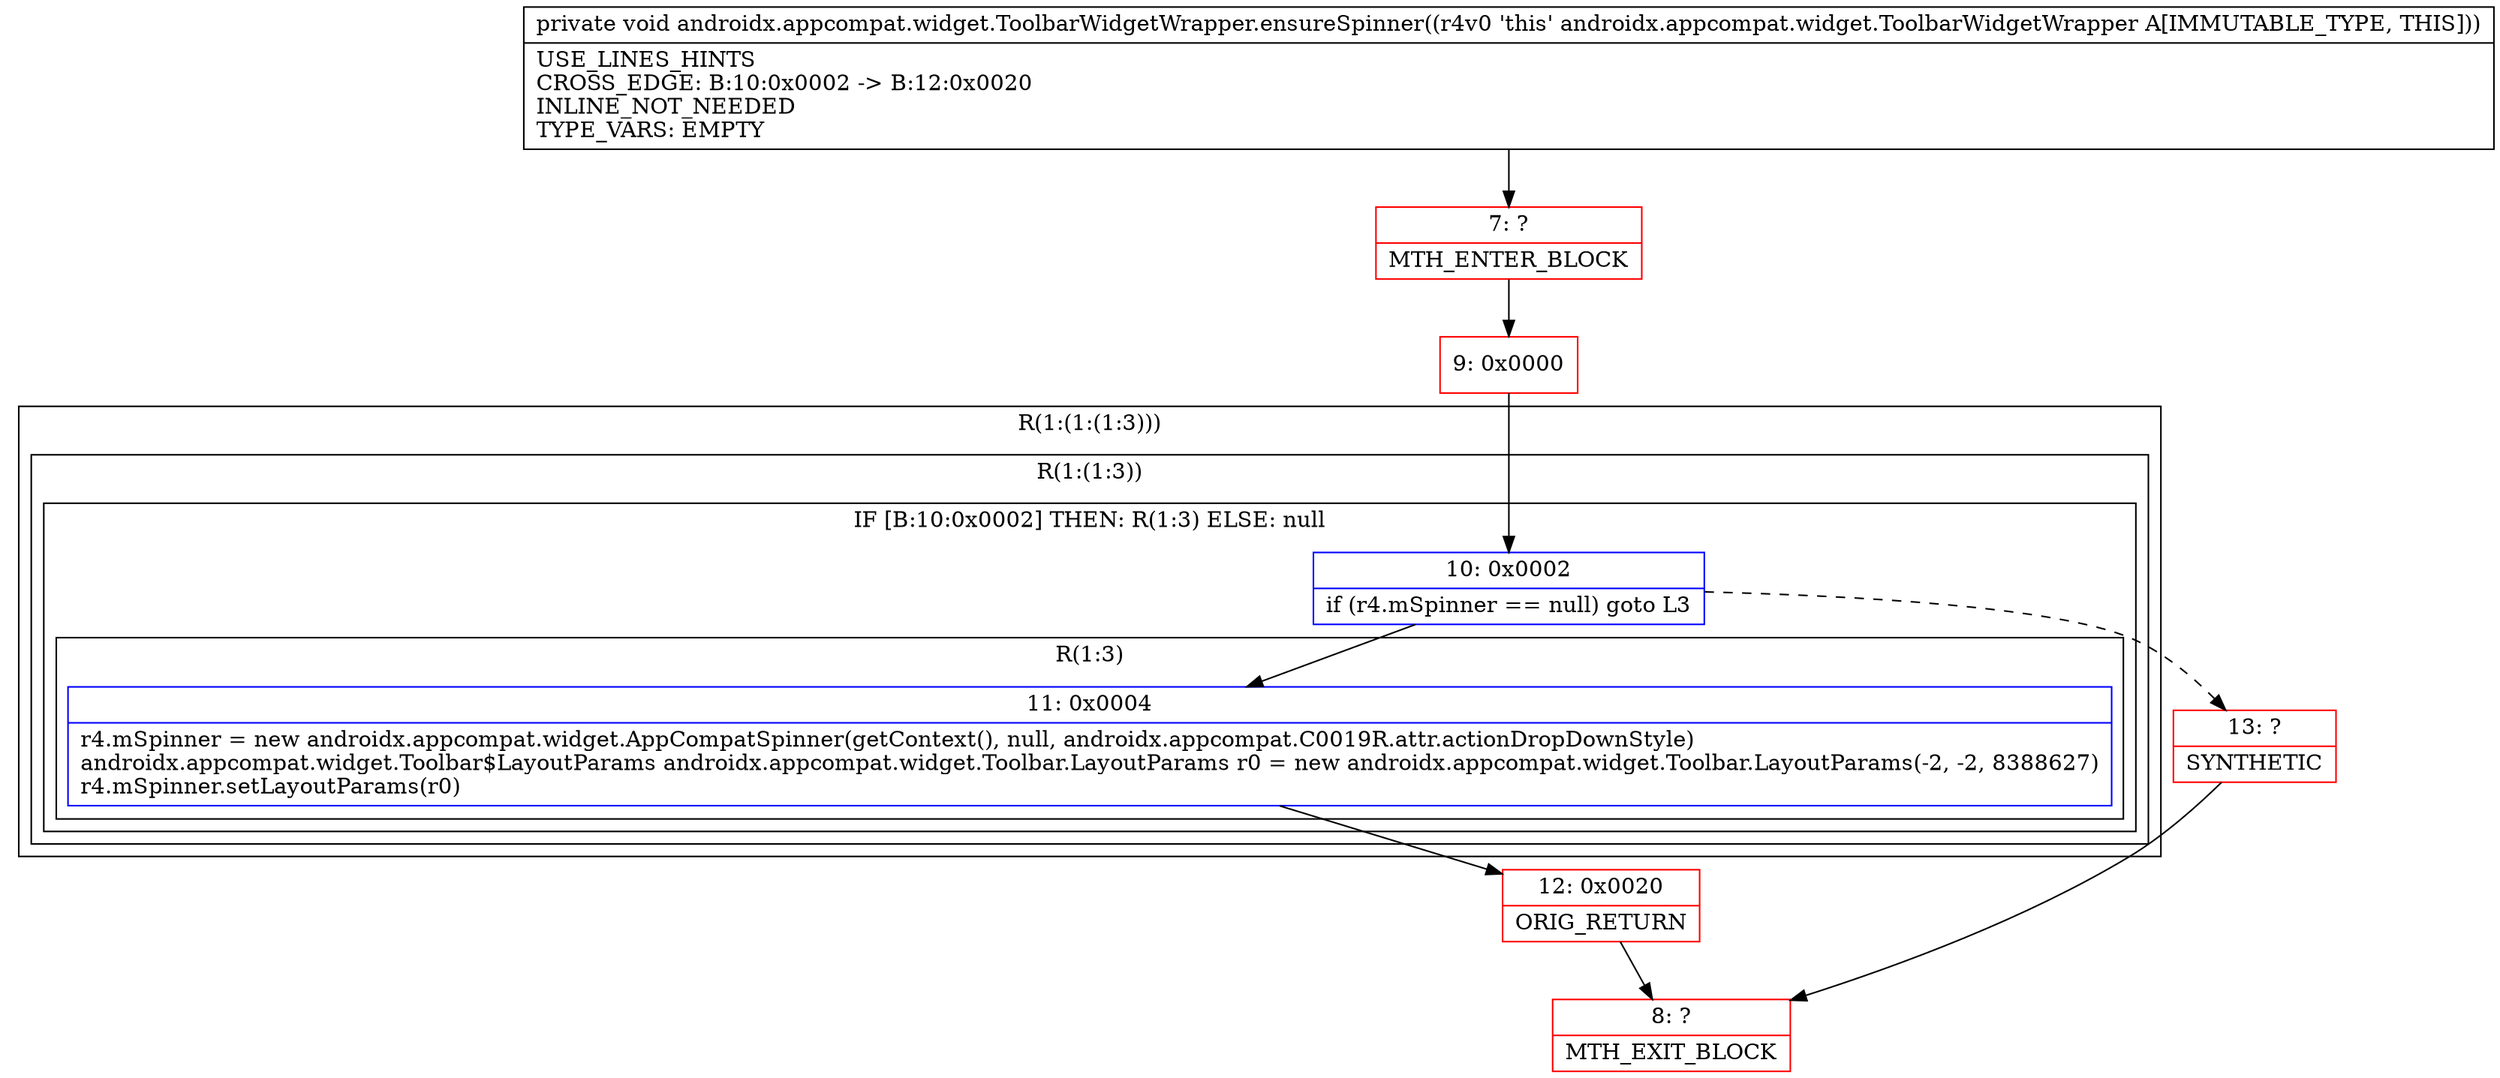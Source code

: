 digraph "CFG forandroidx.appcompat.widget.ToolbarWidgetWrapper.ensureSpinner()V" {
subgraph cluster_Region_2091485508 {
label = "R(1:(1:(1:3)))";
node [shape=record,color=blue];
subgraph cluster_Region_2004320806 {
label = "R(1:(1:3))";
node [shape=record,color=blue];
subgraph cluster_IfRegion_1576586728 {
label = "IF [B:10:0x0002] THEN: R(1:3) ELSE: null";
node [shape=record,color=blue];
Node_10 [shape=record,label="{10\:\ 0x0002|if (r4.mSpinner == null) goto L3\l}"];
subgraph cluster_Region_143650019 {
label = "R(1:3)";
node [shape=record,color=blue];
Node_11 [shape=record,label="{11\:\ 0x0004|r4.mSpinner = new androidx.appcompat.widget.AppCompatSpinner(getContext(), null, androidx.appcompat.C0019R.attr.actionDropDownStyle)\landroidx.appcompat.widget.Toolbar$LayoutParams androidx.appcompat.widget.Toolbar.LayoutParams r0 = new androidx.appcompat.widget.Toolbar.LayoutParams(\-2, \-2, 8388627)\lr4.mSpinner.setLayoutParams(r0)\l}"];
}
}
}
}
Node_7 [shape=record,color=red,label="{7\:\ ?|MTH_ENTER_BLOCK\l}"];
Node_9 [shape=record,color=red,label="{9\:\ 0x0000}"];
Node_12 [shape=record,color=red,label="{12\:\ 0x0020|ORIG_RETURN\l}"];
Node_8 [shape=record,color=red,label="{8\:\ ?|MTH_EXIT_BLOCK\l}"];
Node_13 [shape=record,color=red,label="{13\:\ ?|SYNTHETIC\l}"];
MethodNode[shape=record,label="{private void androidx.appcompat.widget.ToolbarWidgetWrapper.ensureSpinner((r4v0 'this' androidx.appcompat.widget.ToolbarWidgetWrapper A[IMMUTABLE_TYPE, THIS]))  | USE_LINES_HINTS\lCROSS_EDGE: B:10:0x0002 \-\> B:12:0x0020\lINLINE_NOT_NEEDED\lTYPE_VARS: EMPTY\l}"];
MethodNode -> Node_7;Node_10 -> Node_11;
Node_10 -> Node_13[style=dashed];
Node_11 -> Node_12;
Node_7 -> Node_9;
Node_9 -> Node_10;
Node_12 -> Node_8;
Node_13 -> Node_8;
}

